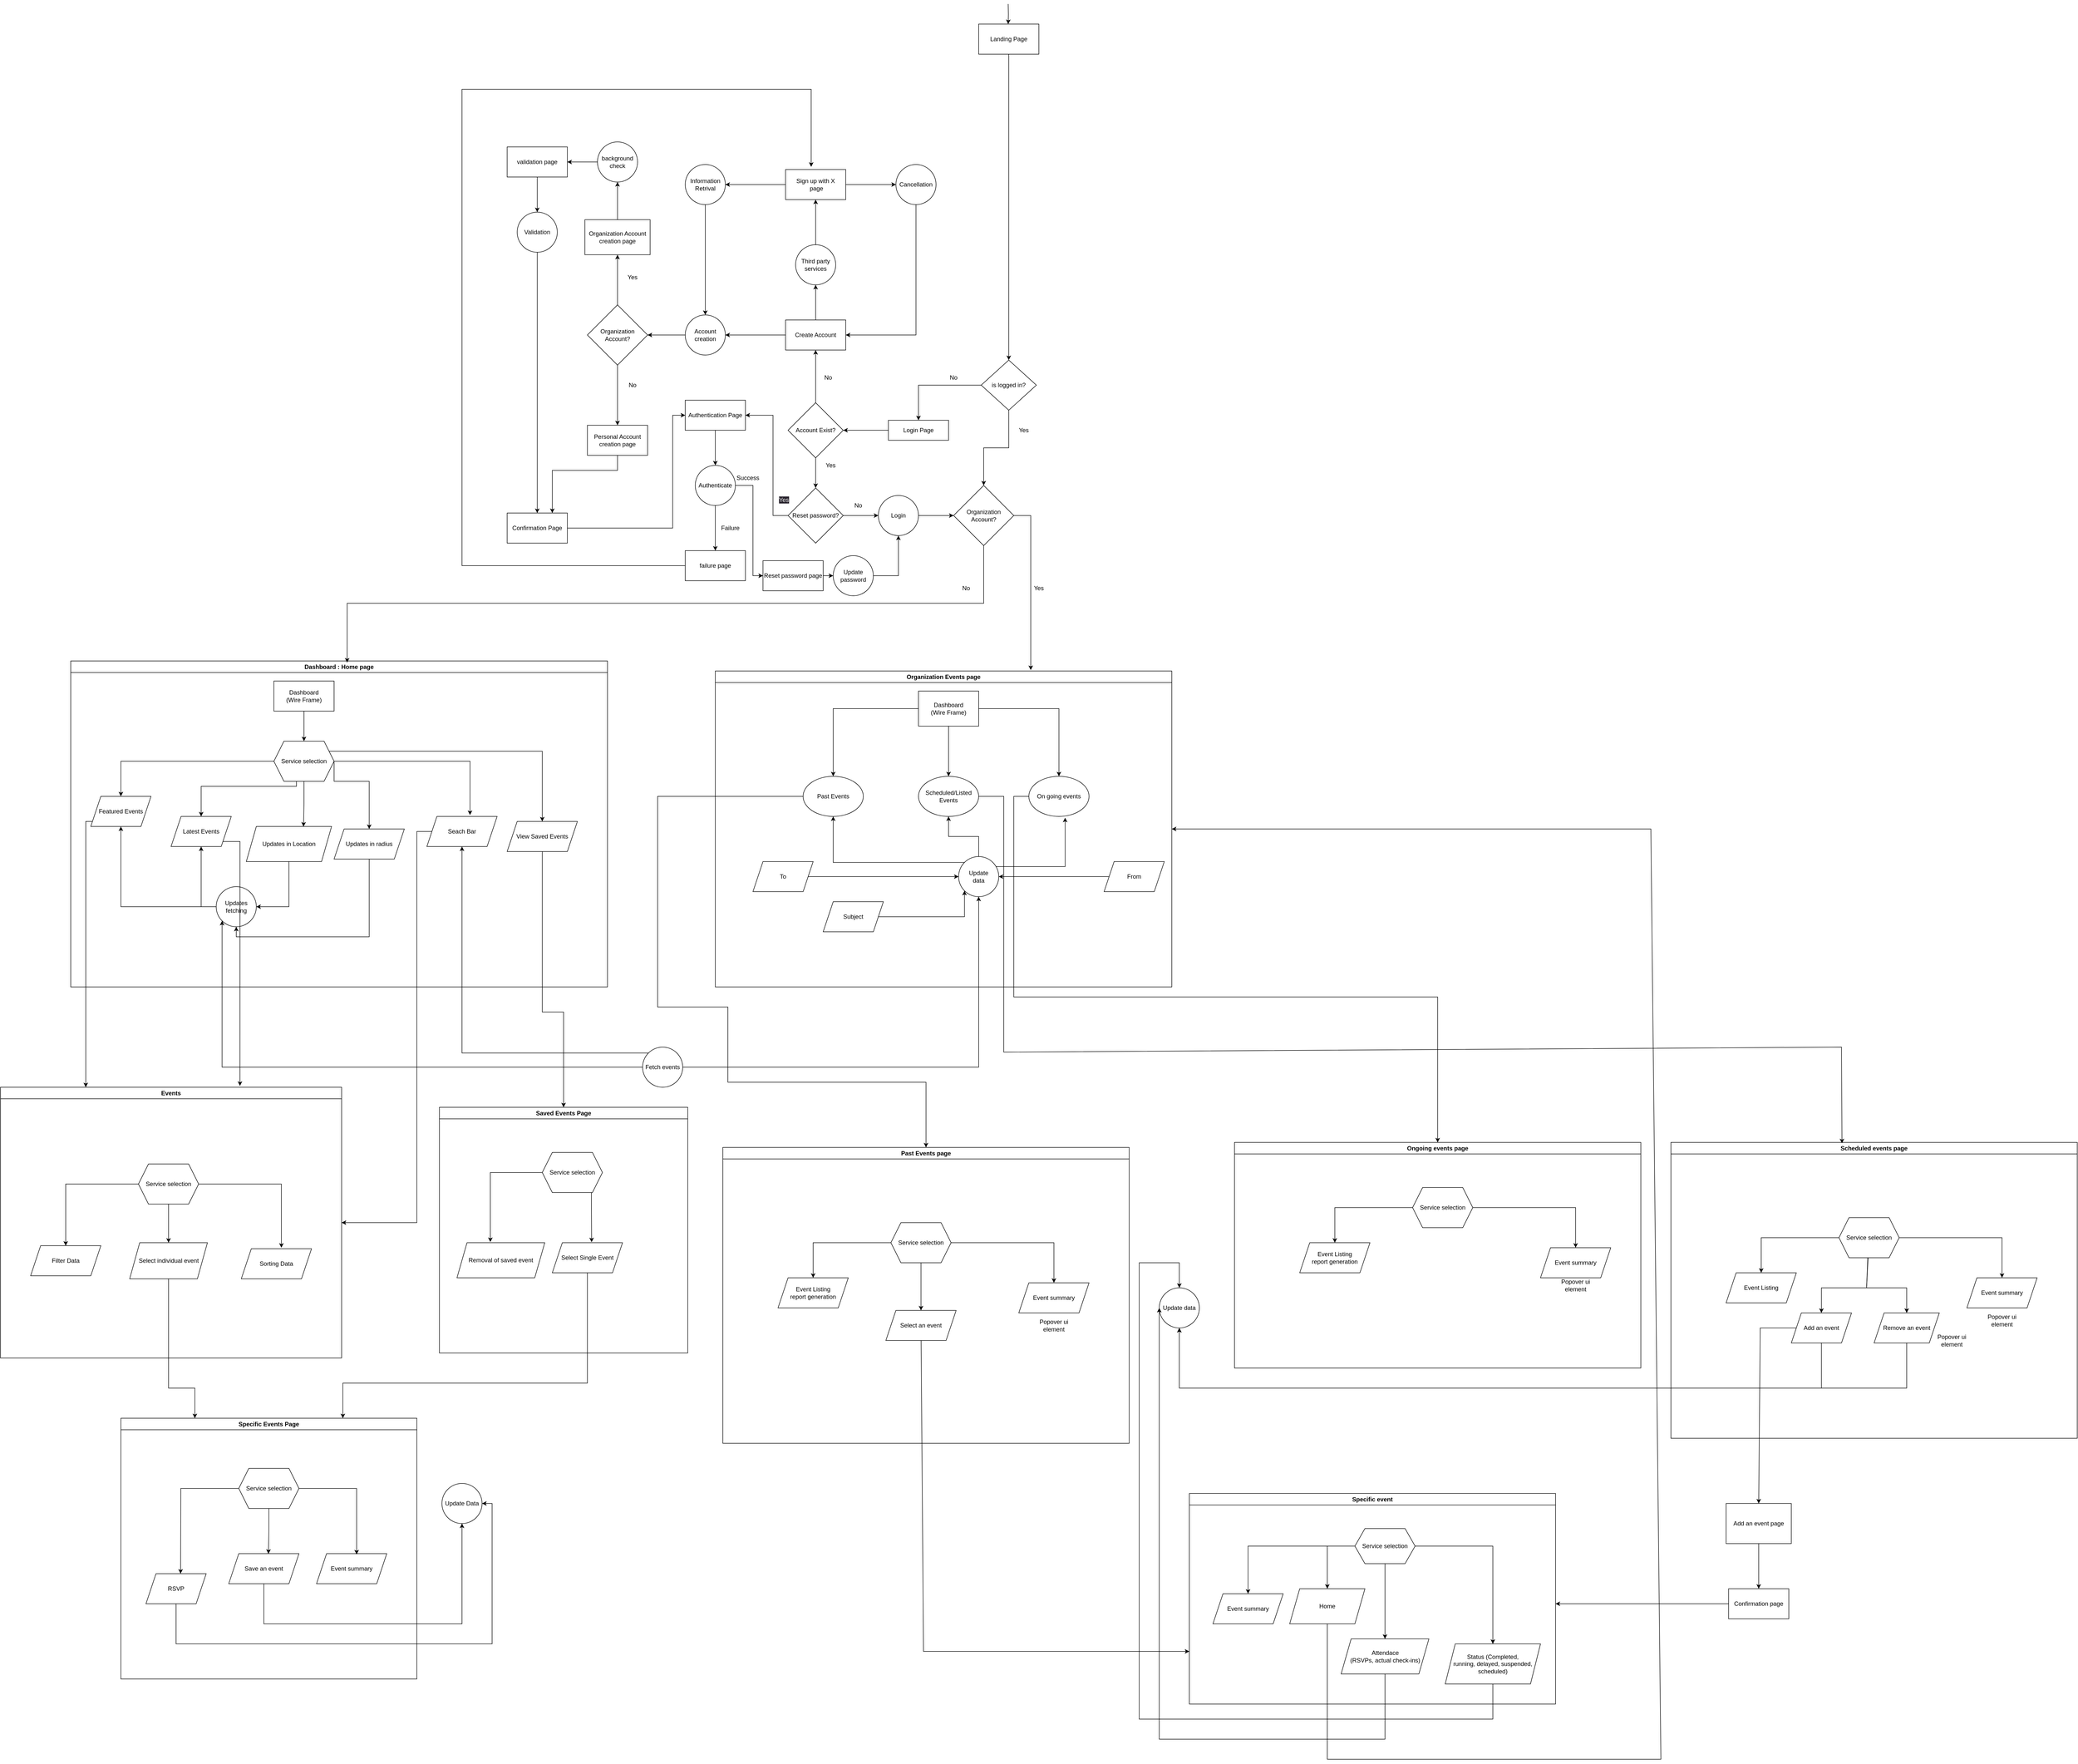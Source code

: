 <mxfile version="21.7.5" type="device">
  <diagram id="C5RBs43oDa-KdzZeNtuy" name="Page-1">
    <mxGraphModel dx="3035" dy="2041" grid="1" gridSize="10" guides="1" tooltips="1" connect="1" arrows="1" fold="1" page="1" pageScale="1" pageWidth="827" pageHeight="1169" background="none" math="0" shadow="0">
      <root>
        <mxCell id="WIyWlLk6GJQsqaUBKTNV-0" />
        <mxCell id="WIyWlLk6GJQsqaUBKTNV-1" parent="WIyWlLk6GJQsqaUBKTNV-0" />
        <mxCell id="6TVAX0fbJn5HLJftzAtB-53" style="edgeStyle=orthogonalEdgeStyle;rounded=0;orthogonalLoop=1;jettySize=auto;html=1;" parent="WIyWlLk6GJQsqaUBKTNV-1" source="6TVAX0fbJn5HLJftzAtB-0" target="6TVAX0fbJn5HLJftzAtB-1" edge="1">
          <mxGeometry relative="1" as="geometry" />
        </mxCell>
        <mxCell id="6TVAX0fbJn5HLJftzAtB-0" value="Landing Page" style="rounded=0;whiteSpace=wrap;html=1;" parent="WIyWlLk6GJQsqaUBKTNV-1" vertex="1">
          <mxGeometry x="350" y="-510" width="120" height="60" as="geometry" />
        </mxCell>
        <mxCell id="6TVAX0fbJn5HLJftzAtB-4" value="" style="edgeStyle=orthogonalEdgeStyle;rounded=0;orthogonalLoop=1;jettySize=auto;html=1;" parent="WIyWlLk6GJQsqaUBKTNV-1" source="6TVAX0fbJn5HLJftzAtB-1" target="6TVAX0fbJn5HLJftzAtB-3" edge="1">
          <mxGeometry relative="1" as="geometry" />
        </mxCell>
        <mxCell id="6TVAX0fbJn5HLJftzAtB-130" style="edgeStyle=orthogonalEdgeStyle;rounded=0;orthogonalLoop=1;jettySize=auto;html=1;exitX=0.5;exitY=1;exitDx=0;exitDy=0;entryX=0.5;entryY=0;entryDx=0;entryDy=0;" parent="WIyWlLk6GJQsqaUBKTNV-1" source="6TVAX0fbJn5HLJftzAtB-1" target="6TVAX0fbJn5HLJftzAtB-128" edge="1">
          <mxGeometry relative="1" as="geometry" />
        </mxCell>
        <mxCell id="6TVAX0fbJn5HLJftzAtB-1" value="is logged in?" style="rhombus;whiteSpace=wrap;html=1;rounded=0;" parent="WIyWlLk6GJQsqaUBKTNV-1" vertex="1">
          <mxGeometry x="355" y="160" width="110" height="100" as="geometry" />
        </mxCell>
        <mxCell id="6TVAX0fbJn5HLJftzAtB-6" value="" style="edgeStyle=orthogonalEdgeStyle;rounded=0;orthogonalLoop=1;jettySize=auto;html=1;" parent="WIyWlLk6GJQsqaUBKTNV-1" source="6TVAX0fbJn5HLJftzAtB-3" target="6TVAX0fbJn5HLJftzAtB-5" edge="1">
          <mxGeometry relative="1" as="geometry" />
        </mxCell>
        <mxCell id="6TVAX0fbJn5HLJftzAtB-3" value="Login Page" style="whiteSpace=wrap;html=1;rounded=0;" parent="WIyWlLk6GJQsqaUBKTNV-1" vertex="1">
          <mxGeometry x="170" y="280" width="120" height="40" as="geometry" />
        </mxCell>
        <mxCell id="6TVAX0fbJn5HLJftzAtB-18" value="" style="edgeStyle=orthogonalEdgeStyle;rounded=0;orthogonalLoop=1;jettySize=auto;html=1;" parent="WIyWlLk6GJQsqaUBKTNV-1" source="6TVAX0fbJn5HLJftzAtB-5" target="6TVAX0fbJn5HLJftzAtB-17" edge="1">
          <mxGeometry relative="1" as="geometry" />
        </mxCell>
        <mxCell id="101" value="" style="edgeStyle=none;html=1;" parent="WIyWlLk6GJQsqaUBKTNV-1" source="6TVAX0fbJn5HLJftzAtB-5" target="100" edge="1">
          <mxGeometry relative="1" as="geometry" />
        </mxCell>
        <mxCell id="6TVAX0fbJn5HLJftzAtB-5" value="Account Exist?" style="rhombus;whiteSpace=wrap;html=1;rounded=0;" parent="WIyWlLk6GJQsqaUBKTNV-1" vertex="1">
          <mxGeometry x="-30" y="245" width="110" height="110" as="geometry" />
        </mxCell>
        <mxCell id="6TVAX0fbJn5HLJftzAtB-13" value="No" style="text;html=1;strokeColor=none;fillColor=none;align=center;verticalAlign=middle;whiteSpace=wrap;rounded=0;" parent="WIyWlLk6GJQsqaUBKTNV-1" vertex="1">
          <mxGeometry x="270" y="180" width="60" height="30" as="geometry" />
        </mxCell>
        <mxCell id="6TVAX0fbJn5HLJftzAtB-14" value="" style="edgeStyle=orthogonalEdgeStyle;rounded=0;orthogonalLoop=1;jettySize=auto;html=1;" parent="WIyWlLk6GJQsqaUBKTNV-1" edge="1">
          <mxGeometry relative="1" as="geometry">
            <mxPoint x="408.82" y="-550" as="sourcePoint" />
            <mxPoint x="408.82" y="-510" as="targetPoint" />
          </mxGeometry>
        </mxCell>
        <mxCell id="6TVAX0fbJn5HLJftzAtB-15" value="No" style="text;html=1;strokeColor=none;fillColor=none;align=center;verticalAlign=middle;whiteSpace=wrap;rounded=0;" parent="WIyWlLk6GJQsqaUBKTNV-1" vertex="1">
          <mxGeometry x="20" y="180" width="60" height="30" as="geometry" />
        </mxCell>
        <mxCell id="6TVAX0fbJn5HLJftzAtB-20" value="" style="edgeStyle=orthogonalEdgeStyle;rounded=0;orthogonalLoop=1;jettySize=auto;html=1;" parent="WIyWlLk6GJQsqaUBKTNV-1" source="6TVAX0fbJn5HLJftzAtB-17" target="6TVAX0fbJn5HLJftzAtB-19" edge="1">
          <mxGeometry relative="1" as="geometry" />
        </mxCell>
        <mxCell id="6TVAX0fbJn5HLJftzAtB-27" value="" style="edgeStyle=orthogonalEdgeStyle;rounded=0;orthogonalLoop=1;jettySize=auto;html=1;" parent="WIyWlLk6GJQsqaUBKTNV-1" source="6TVAX0fbJn5HLJftzAtB-17" target="6TVAX0fbJn5HLJftzAtB-26" edge="1">
          <mxGeometry relative="1" as="geometry" />
        </mxCell>
        <mxCell id="6TVAX0fbJn5HLJftzAtB-17" value="Create Account" style="whiteSpace=wrap;html=1;rounded=0;" parent="WIyWlLk6GJQsqaUBKTNV-1" vertex="1">
          <mxGeometry x="-35" y="80" width="120" height="60" as="geometry" />
        </mxCell>
        <mxCell id="6TVAX0fbJn5HLJftzAtB-93" value="" style="edgeStyle=orthogonalEdgeStyle;rounded=0;orthogonalLoop=1;jettySize=auto;html=1;" parent="WIyWlLk6GJQsqaUBKTNV-1" source="6TVAX0fbJn5HLJftzAtB-19" target="6TVAX0fbJn5HLJftzAtB-92" edge="1">
          <mxGeometry relative="1" as="geometry" />
        </mxCell>
        <mxCell id="6TVAX0fbJn5HLJftzAtB-19" value="Account creation" style="ellipse;whiteSpace=wrap;html=1;rounded=0;" parent="WIyWlLk6GJQsqaUBKTNV-1" vertex="1">
          <mxGeometry x="-235" y="70" width="80" height="80" as="geometry" />
        </mxCell>
        <mxCell id="6TVAX0fbJn5HLJftzAtB-24" value="" style="edgeStyle=orthogonalEdgeStyle;rounded=0;orthogonalLoop=1;jettySize=auto;html=1;" parent="WIyWlLk6GJQsqaUBKTNV-1" source="6TVAX0fbJn5HLJftzAtB-21" target="6TVAX0fbJn5HLJftzAtB-23" edge="1">
          <mxGeometry relative="1" as="geometry" />
        </mxCell>
        <mxCell id="6TVAX0fbJn5HLJftzAtB-21" value="Authentication Page" style="whiteSpace=wrap;html=1;rounded=0;" parent="WIyWlLk6GJQsqaUBKTNV-1" vertex="1">
          <mxGeometry x="-235" y="240" width="120" height="60" as="geometry" />
        </mxCell>
        <mxCell id="6TVAX0fbJn5HLJftzAtB-35" value="" style="edgeStyle=orthogonalEdgeStyle;rounded=0;orthogonalLoop=1;jettySize=auto;html=1;" parent="WIyWlLk6GJQsqaUBKTNV-1" source="6TVAX0fbJn5HLJftzAtB-23" target="6TVAX0fbJn5HLJftzAtB-34" edge="1">
          <mxGeometry relative="1" as="geometry" />
        </mxCell>
        <mxCell id="120" style="edgeStyle=none;rounded=0;html=1;entryX=0;entryY=0.5;entryDx=0;entryDy=0;strokeColor=default;" parent="WIyWlLk6GJQsqaUBKTNV-1" source="6TVAX0fbJn5HLJftzAtB-23" target="119" edge="1">
          <mxGeometry relative="1" as="geometry">
            <Array as="points">
              <mxPoint x="-100" y="410" />
              <mxPoint x="-100" y="590" />
            </Array>
          </mxGeometry>
        </mxCell>
        <mxCell id="6TVAX0fbJn5HLJftzAtB-23" value="Authenticate" style="ellipse;whiteSpace=wrap;html=1;rounded=0;" parent="WIyWlLk6GJQsqaUBKTNV-1" vertex="1">
          <mxGeometry x="-215" y="370" width="80" height="80" as="geometry" />
        </mxCell>
        <mxCell id="6TVAX0fbJn5HLJftzAtB-29" value="" style="edgeStyle=orthogonalEdgeStyle;rounded=0;orthogonalLoop=1;jettySize=auto;html=1;" parent="WIyWlLk6GJQsqaUBKTNV-1" source="6TVAX0fbJn5HLJftzAtB-26" target="6TVAX0fbJn5HLJftzAtB-28" edge="1">
          <mxGeometry relative="1" as="geometry" />
        </mxCell>
        <mxCell id="6TVAX0fbJn5HLJftzAtB-26" value="Third party services" style="ellipse;whiteSpace=wrap;html=1;rounded=0;" parent="WIyWlLk6GJQsqaUBKTNV-1" vertex="1">
          <mxGeometry x="-15" y="-70" width="80" height="80" as="geometry" />
        </mxCell>
        <mxCell id="6TVAX0fbJn5HLJftzAtB-31" value="" style="edgeStyle=orthogonalEdgeStyle;rounded=0;orthogonalLoop=1;jettySize=auto;html=1;" parent="WIyWlLk6GJQsqaUBKTNV-1" source="6TVAX0fbJn5HLJftzAtB-28" target="6TVAX0fbJn5HLJftzAtB-30" edge="1">
          <mxGeometry relative="1" as="geometry" />
        </mxCell>
        <mxCell id="6TVAX0fbJn5HLJftzAtB-39" style="edgeStyle=orthogonalEdgeStyle;rounded=0;orthogonalLoop=1;jettySize=auto;html=1;exitX=0.5;exitY=0;exitDx=0;exitDy=0;entryX=0.5;entryY=0;entryDx=0;entryDy=0;" parent="WIyWlLk6GJQsqaUBKTNV-1" source="6TVAX0fbJn5HLJftzAtB-28" target="6TVAX0fbJn5HLJftzAtB-28" edge="1">
          <mxGeometry relative="1" as="geometry">
            <mxPoint x="25.059" y="-280" as="targetPoint" />
          </mxGeometry>
        </mxCell>
        <mxCell id="6TVAX0fbJn5HLJftzAtB-41" value="" style="edgeStyle=orthogonalEdgeStyle;rounded=0;orthogonalLoop=1;jettySize=auto;html=1;" parent="WIyWlLk6GJQsqaUBKTNV-1" source="6TVAX0fbJn5HLJftzAtB-28" target="6TVAX0fbJn5HLJftzAtB-40" edge="1">
          <mxGeometry relative="1" as="geometry" />
        </mxCell>
        <mxCell id="6TVAX0fbJn5HLJftzAtB-28" value="Sign up with X&lt;br&gt;&amp;nbsp;page" style="whiteSpace=wrap;html=1;rounded=0;" parent="WIyWlLk6GJQsqaUBKTNV-1" vertex="1">
          <mxGeometry x="-35" y="-220" width="120" height="60" as="geometry" />
        </mxCell>
        <mxCell id="6TVAX0fbJn5HLJftzAtB-32" style="edgeStyle=orthogonalEdgeStyle;rounded=0;orthogonalLoop=1;jettySize=auto;html=1;entryX=0.5;entryY=0;entryDx=0;entryDy=0;" parent="WIyWlLk6GJQsqaUBKTNV-1" source="6TVAX0fbJn5HLJftzAtB-30" target="6TVAX0fbJn5HLJftzAtB-19" edge="1">
          <mxGeometry relative="1" as="geometry" />
        </mxCell>
        <mxCell id="6TVAX0fbJn5HLJftzAtB-30" value="Information&lt;br&gt;Retrival" style="ellipse;whiteSpace=wrap;html=1;rounded=0;" parent="WIyWlLk6GJQsqaUBKTNV-1" vertex="1">
          <mxGeometry x="-235" y="-230" width="80" height="80" as="geometry" />
        </mxCell>
        <mxCell id="6TVAX0fbJn5HLJftzAtB-33" value="Success" style="text;html=1;strokeColor=none;fillColor=none;align=center;verticalAlign=middle;whiteSpace=wrap;rounded=0;" parent="WIyWlLk6GJQsqaUBKTNV-1" vertex="1">
          <mxGeometry x="-140" y="380" width="60" height="30" as="geometry" />
        </mxCell>
        <mxCell id="6TVAX0fbJn5HLJftzAtB-36" style="edgeStyle=orthogonalEdgeStyle;rounded=0;orthogonalLoop=1;jettySize=auto;html=1;entryX=0.426;entryY=-0.09;entryDx=0;entryDy=0;entryPerimeter=0;" parent="WIyWlLk6GJQsqaUBKTNV-1" source="6TVAX0fbJn5HLJftzAtB-34" target="6TVAX0fbJn5HLJftzAtB-28" edge="1">
          <mxGeometry relative="1" as="geometry">
            <mxPoint x="30" y="-300" as="targetPoint" />
            <Array as="points">
              <mxPoint x="-680" y="570" />
              <mxPoint x="-680" y="-380" />
              <mxPoint x="16" y="-380" />
            </Array>
          </mxGeometry>
        </mxCell>
        <mxCell id="6TVAX0fbJn5HLJftzAtB-34" value="failure page" style="whiteSpace=wrap;html=1;rounded=0;" parent="WIyWlLk6GJQsqaUBKTNV-1" vertex="1">
          <mxGeometry x="-235" y="540" width="120" height="60" as="geometry" />
        </mxCell>
        <mxCell id="6TVAX0fbJn5HLJftzAtB-42" style="edgeStyle=orthogonalEdgeStyle;rounded=0;orthogonalLoop=1;jettySize=auto;html=1;entryX=1;entryY=0.5;entryDx=0;entryDy=0;" parent="WIyWlLk6GJQsqaUBKTNV-1" source="6TVAX0fbJn5HLJftzAtB-40" target="6TVAX0fbJn5HLJftzAtB-17" edge="1">
          <mxGeometry relative="1" as="geometry">
            <Array as="points">
              <mxPoint x="225" y="110" />
            </Array>
          </mxGeometry>
        </mxCell>
        <mxCell id="6TVAX0fbJn5HLJftzAtB-40" value="Cancellation" style="ellipse;whiteSpace=wrap;html=1;rounded=0;" parent="WIyWlLk6GJQsqaUBKTNV-1" vertex="1">
          <mxGeometry x="185" y="-230" width="80" height="80" as="geometry" />
        </mxCell>
        <mxCell id="6TVAX0fbJn5HLJftzAtB-43" value="Failure" style="text;html=1;strokeColor=none;fillColor=none;align=center;verticalAlign=middle;whiteSpace=wrap;rounded=0;" parent="WIyWlLk6GJQsqaUBKTNV-1" vertex="1">
          <mxGeometry x="-175" y="480" width="60" height="30" as="geometry" />
        </mxCell>
        <mxCell id="6TVAX0fbJn5HLJftzAtB-46" value="Yes" style="text;html=1;strokeColor=none;fillColor=none;align=center;verticalAlign=middle;whiteSpace=wrap;rounded=0;" parent="WIyWlLk6GJQsqaUBKTNV-1" vertex="1">
          <mxGeometry x="410" y="285" width="60" height="30" as="geometry" />
        </mxCell>
        <mxCell id="6TVAX0fbJn5HLJftzAtB-47" value="Yes" style="text;html=1;strokeColor=none;fillColor=none;align=center;verticalAlign=middle;whiteSpace=wrap;rounded=0;" parent="WIyWlLk6GJQsqaUBKTNV-1" vertex="1">
          <mxGeometry x="25" y="355" width="60" height="30" as="geometry" />
        </mxCell>
        <mxCell id="6TVAX0fbJn5HLJftzAtB-63" value="Dashboard : Home page" style="swimlane;whiteSpace=wrap;html=1;" parent="WIyWlLk6GJQsqaUBKTNV-1" vertex="1">
          <mxGeometry x="-1460" y="760" width="1070" height="650" as="geometry" />
        </mxCell>
        <mxCell id="6TVAX0fbJn5HLJftzAtB-55" value="" style="edgeStyle=orthogonalEdgeStyle;rounded=0;orthogonalLoop=1;jettySize=auto;html=1;entryX=0.5;entryY=0;entryDx=0;entryDy=0;" parent="6TVAX0fbJn5HLJftzAtB-63" source="6TVAX0fbJn5HLJftzAtB-11" target="6TVAX0fbJn5HLJftzAtB-56" edge="1">
          <mxGeometry relative="1" as="geometry">
            <mxPoint x="465" y="140" as="targetPoint" />
          </mxGeometry>
        </mxCell>
        <mxCell id="6TVAX0fbJn5HLJftzAtB-59" style="edgeStyle=orthogonalEdgeStyle;rounded=0;orthogonalLoop=1;jettySize=auto;html=1;exitX=0.375;exitY=1;exitDx=0;exitDy=0;entryX=0.5;entryY=0;entryDx=0;entryDy=0;" parent="6TVAX0fbJn5HLJftzAtB-63" source="6TVAX0fbJn5HLJftzAtB-56" target="6TVAX0fbJn5HLJftzAtB-64" edge="1">
          <mxGeometry relative="1" as="geometry">
            <mxPoint x="260" y="320" as="targetPoint" />
            <Array as="points">
              <mxPoint x="450" y="250" />
              <mxPoint x="260" y="250" />
            </Array>
          </mxGeometry>
        </mxCell>
        <mxCell id="6TVAX0fbJn5HLJftzAtB-61" style="edgeStyle=orthogonalEdgeStyle;rounded=0;orthogonalLoop=1;jettySize=auto;html=1;exitX=1;exitY=0.5;exitDx=0;exitDy=0;entryX=0.5;entryY=0;entryDx=0;entryDy=0;" parent="6TVAX0fbJn5HLJftzAtB-63" source="6TVAX0fbJn5HLJftzAtB-56" target="6TVAX0fbJn5HLJftzAtB-66" edge="1">
          <mxGeometry relative="1" as="geometry">
            <mxPoint x="680" y="290" as="targetPoint" />
            <Array as="points">
              <mxPoint x="525" y="240" />
              <mxPoint x="595" y="240" />
            </Array>
          </mxGeometry>
        </mxCell>
        <mxCell id="7un6pNVmUe-aebWkUprd-193" style="edgeStyle=orthogonalEdgeStyle;rounded=0;orthogonalLoop=1;jettySize=auto;html=1;entryX=0.671;entryY=0.004;entryDx=0;entryDy=0;entryPerimeter=0;" edge="1" parent="6TVAX0fbJn5HLJftzAtB-63" source="6TVAX0fbJn5HLJftzAtB-56" target="6TVAX0fbJn5HLJftzAtB-65">
          <mxGeometry relative="1" as="geometry" />
        </mxCell>
        <mxCell id="7un6pNVmUe-aebWkUprd-195" style="edgeStyle=orthogonalEdgeStyle;rounded=0;orthogonalLoop=1;jettySize=auto;html=1;entryX=0.614;entryY=-0.046;entryDx=0;entryDy=0;entryPerimeter=0;" edge="1" parent="6TVAX0fbJn5HLJftzAtB-63" source="6TVAX0fbJn5HLJftzAtB-56" target="7un6pNVmUe-aebWkUprd-194">
          <mxGeometry relative="1" as="geometry" />
        </mxCell>
        <mxCell id="7un6pNVmUe-aebWkUprd-210" style="edgeStyle=orthogonalEdgeStyle;rounded=0;orthogonalLoop=1;jettySize=auto;html=1;entryX=0.5;entryY=0;entryDx=0;entryDy=0;" edge="1" parent="6TVAX0fbJn5HLJftzAtB-63" source="6TVAX0fbJn5HLJftzAtB-56" target="7un6pNVmUe-aebWkUprd-211">
          <mxGeometry relative="1" as="geometry">
            <mxPoint x="940" y="310" as="targetPoint" />
            <Array as="points">
              <mxPoint x="940" y="180" />
            </Array>
          </mxGeometry>
        </mxCell>
        <mxCell id="6TVAX0fbJn5HLJftzAtB-56" value="Service selection" style="shape=hexagon;perimeter=hexagonPerimeter2;whiteSpace=wrap;html=1;fixedSize=1;" parent="6TVAX0fbJn5HLJftzAtB-63" vertex="1">
          <mxGeometry x="405" y="160" width="120" height="80" as="geometry" />
        </mxCell>
        <mxCell id="6TVAX0fbJn5HLJftzAtB-62" value="Featured Events" style="shape=parallelogram;perimeter=parallelogramPerimeter;whiteSpace=wrap;html=1;fixedSize=1;" parent="6TVAX0fbJn5HLJftzAtB-63" vertex="1">
          <mxGeometry x="40" y="270" width="120" height="60" as="geometry" />
        </mxCell>
        <mxCell id="6TVAX0fbJn5HLJftzAtB-58" style="edgeStyle=orthogonalEdgeStyle;rounded=0;orthogonalLoop=1;jettySize=auto;html=1;" parent="6TVAX0fbJn5HLJftzAtB-63" source="6TVAX0fbJn5HLJftzAtB-56" target="6TVAX0fbJn5HLJftzAtB-62" edge="1">
          <mxGeometry relative="1" as="geometry">
            <mxPoint x="180" y="270" as="targetPoint" />
          </mxGeometry>
        </mxCell>
        <mxCell id="6TVAX0fbJn5HLJftzAtB-11" value="Dashboard&lt;br&gt;(Wire Frame)" style="whiteSpace=wrap;html=1;rounded=0;" parent="6TVAX0fbJn5HLJftzAtB-63" vertex="1">
          <mxGeometry x="405" y="40" width="120" height="60" as="geometry" />
        </mxCell>
        <mxCell id="6TVAX0fbJn5HLJftzAtB-64" value="Latest Events" style="shape=parallelogram;perimeter=parallelogramPerimeter;whiteSpace=wrap;html=1;fixedSize=1;" parent="6TVAX0fbJn5HLJftzAtB-63" vertex="1">
          <mxGeometry x="200" y="310" width="120" height="60" as="geometry" />
        </mxCell>
        <mxCell id="6TVAX0fbJn5HLJftzAtB-70" style="edgeStyle=orthogonalEdgeStyle;rounded=0;orthogonalLoop=1;jettySize=auto;html=1;exitX=0.5;exitY=1;exitDx=0;exitDy=0;entryX=1;entryY=0.5;entryDx=0;entryDy=0;" parent="6TVAX0fbJn5HLJftzAtB-63" source="6TVAX0fbJn5HLJftzAtB-65" target="6TVAX0fbJn5HLJftzAtB-69" edge="1">
          <mxGeometry relative="1" as="geometry" />
        </mxCell>
        <mxCell id="6TVAX0fbJn5HLJftzAtB-65" value="Updates in Location" style="shape=parallelogram;perimeter=parallelogramPerimeter;whiteSpace=wrap;html=1;fixedSize=1;" parent="6TVAX0fbJn5HLJftzAtB-63" vertex="1">
          <mxGeometry x="350" y="330" width="170" height="70" as="geometry" />
        </mxCell>
        <mxCell id="6TVAX0fbJn5HLJftzAtB-73" style="edgeStyle=orthogonalEdgeStyle;rounded=0;orthogonalLoop=1;jettySize=auto;html=1;exitX=0.5;exitY=1;exitDx=0;exitDy=0;entryX=0.5;entryY=1;entryDx=0;entryDy=0;" parent="6TVAX0fbJn5HLJftzAtB-63" source="6TVAX0fbJn5HLJftzAtB-66" target="6TVAX0fbJn5HLJftzAtB-69" edge="1">
          <mxGeometry relative="1" as="geometry" />
        </mxCell>
        <mxCell id="6TVAX0fbJn5HLJftzAtB-66" value="Updates in radius" style="shape=parallelogram;perimeter=parallelogramPerimeter;whiteSpace=wrap;html=1;fixedSize=1;" parent="6TVAX0fbJn5HLJftzAtB-63" vertex="1">
          <mxGeometry x="525" y="335" width="140" height="60" as="geometry" />
        </mxCell>
        <mxCell id="6TVAX0fbJn5HLJftzAtB-71" style="edgeStyle=orthogonalEdgeStyle;rounded=0;orthogonalLoop=1;jettySize=auto;html=1;exitX=0;exitY=0.5;exitDx=0;exitDy=0;entryX=0.5;entryY=1;entryDx=0;entryDy=0;" parent="6TVAX0fbJn5HLJftzAtB-63" source="6TVAX0fbJn5HLJftzAtB-69" target="6TVAX0fbJn5HLJftzAtB-62" edge="1">
          <mxGeometry relative="1" as="geometry" />
        </mxCell>
        <mxCell id="6TVAX0fbJn5HLJftzAtB-72" style="edgeStyle=orthogonalEdgeStyle;rounded=0;orthogonalLoop=1;jettySize=auto;html=1;exitX=0.5;exitY=0;exitDx=0;exitDy=0;entryX=0.5;entryY=1;entryDx=0;entryDy=0;" parent="6TVAX0fbJn5HLJftzAtB-63" source="6TVAX0fbJn5HLJftzAtB-69" target="6TVAX0fbJn5HLJftzAtB-64" edge="1">
          <mxGeometry relative="1" as="geometry">
            <Array as="points">
              <mxPoint x="330" y="490" />
              <mxPoint x="260" y="490" />
            </Array>
          </mxGeometry>
        </mxCell>
        <mxCell id="6TVAX0fbJn5HLJftzAtB-69" value="Updates fetching" style="ellipse;whiteSpace=wrap;html=1;aspect=fixed;" parent="6TVAX0fbJn5HLJftzAtB-63" vertex="1">
          <mxGeometry x="290" y="450" width="80" height="80" as="geometry" />
        </mxCell>
        <mxCell id="7un6pNVmUe-aebWkUprd-194" value="Seach Bar" style="shape=parallelogram;perimeter=parallelogramPerimeter;whiteSpace=wrap;html=1;fixedSize=1;" vertex="1" parent="6TVAX0fbJn5HLJftzAtB-63">
          <mxGeometry x="710" y="310" width="140" height="60" as="geometry" />
        </mxCell>
        <mxCell id="7un6pNVmUe-aebWkUprd-211" value="View Saved Events" style="shape=parallelogram;perimeter=parallelogramPerimeter;whiteSpace=wrap;html=1;fixedSize=1;" vertex="1" parent="6TVAX0fbJn5HLJftzAtB-63">
          <mxGeometry x="870" y="320" width="140" height="60" as="geometry" />
        </mxCell>
        <mxCell id="6TVAX0fbJn5HLJftzAtB-95" value="" style="edgeStyle=orthogonalEdgeStyle;rounded=0;orthogonalLoop=1;jettySize=auto;html=1;" parent="WIyWlLk6GJQsqaUBKTNV-1" source="6TVAX0fbJn5HLJftzAtB-92" target="6TVAX0fbJn5HLJftzAtB-94" edge="1">
          <mxGeometry relative="1" as="geometry" />
        </mxCell>
        <mxCell id="6TVAX0fbJn5HLJftzAtB-108" value="" style="edgeStyle=orthogonalEdgeStyle;rounded=0;orthogonalLoop=1;jettySize=auto;html=1;" parent="WIyWlLk6GJQsqaUBKTNV-1" source="6TVAX0fbJn5HLJftzAtB-92" target="6TVAX0fbJn5HLJftzAtB-107" edge="1">
          <mxGeometry relative="1" as="geometry" />
        </mxCell>
        <mxCell id="6TVAX0fbJn5HLJftzAtB-92" value="Organization Account?" style="rhombus;whiteSpace=wrap;html=1;rounded=0;" parent="WIyWlLk6GJQsqaUBKTNV-1" vertex="1">
          <mxGeometry x="-430" y="50" width="120" height="120" as="geometry" />
        </mxCell>
        <mxCell id="6TVAX0fbJn5HLJftzAtB-98" value="" style="edgeStyle=orthogonalEdgeStyle;rounded=0;orthogonalLoop=1;jettySize=auto;html=1;" parent="WIyWlLk6GJQsqaUBKTNV-1" source="6TVAX0fbJn5HLJftzAtB-94" target="6TVAX0fbJn5HLJftzAtB-97" edge="1">
          <mxGeometry relative="1" as="geometry" />
        </mxCell>
        <mxCell id="6TVAX0fbJn5HLJftzAtB-94" value="Organization Account creation page" style="whiteSpace=wrap;html=1;rounded=0;" parent="WIyWlLk6GJQsqaUBKTNV-1" vertex="1">
          <mxGeometry x="-435" y="-120" width="130" height="70" as="geometry" />
        </mxCell>
        <mxCell id="6TVAX0fbJn5HLJftzAtB-100" value="" style="edgeStyle=orthogonalEdgeStyle;rounded=0;orthogonalLoop=1;jettySize=auto;html=1;" parent="WIyWlLk6GJQsqaUBKTNV-1" source="6TVAX0fbJn5HLJftzAtB-97" target="6TVAX0fbJn5HLJftzAtB-99" edge="1">
          <mxGeometry relative="1" as="geometry" />
        </mxCell>
        <mxCell id="6TVAX0fbJn5HLJftzAtB-97" value="background check" style="ellipse;whiteSpace=wrap;html=1;rounded=0;" parent="WIyWlLk6GJQsqaUBKTNV-1" vertex="1">
          <mxGeometry x="-410" y="-275" width="80" height="80" as="geometry" />
        </mxCell>
        <mxCell id="6TVAX0fbJn5HLJftzAtB-102" value="" style="edgeStyle=orthogonalEdgeStyle;rounded=0;orthogonalLoop=1;jettySize=auto;html=1;" parent="WIyWlLk6GJQsqaUBKTNV-1" source="6TVAX0fbJn5HLJftzAtB-99" target="6TVAX0fbJn5HLJftzAtB-101" edge="1">
          <mxGeometry relative="1" as="geometry" />
        </mxCell>
        <mxCell id="6TVAX0fbJn5HLJftzAtB-99" value="validation page" style="whiteSpace=wrap;html=1;rounded=0;" parent="WIyWlLk6GJQsqaUBKTNV-1" vertex="1">
          <mxGeometry x="-590" y="-265" width="120" height="60" as="geometry" />
        </mxCell>
        <mxCell id="6TVAX0fbJn5HLJftzAtB-105" value="" style="edgeStyle=orthogonalEdgeStyle;rounded=0;orthogonalLoop=1;jettySize=auto;html=1;" parent="WIyWlLk6GJQsqaUBKTNV-1" source="6TVAX0fbJn5HLJftzAtB-101" target="6TVAX0fbJn5HLJftzAtB-104" edge="1">
          <mxGeometry relative="1" as="geometry" />
        </mxCell>
        <mxCell id="6TVAX0fbJn5HLJftzAtB-101" value="Validation" style="ellipse;whiteSpace=wrap;html=1;rounded=0;" parent="WIyWlLk6GJQsqaUBKTNV-1" vertex="1">
          <mxGeometry x="-570" y="-135" width="80" height="80" as="geometry" />
        </mxCell>
        <mxCell id="6TVAX0fbJn5HLJftzAtB-103" value="Yes" style="text;html=1;strokeColor=none;fillColor=none;align=center;verticalAlign=middle;whiteSpace=wrap;rounded=0;" parent="WIyWlLk6GJQsqaUBKTNV-1" vertex="1">
          <mxGeometry x="-370" y="-20" width="60" height="30" as="geometry" />
        </mxCell>
        <mxCell id="6TVAX0fbJn5HLJftzAtB-106" style="edgeStyle=orthogonalEdgeStyle;rounded=0;orthogonalLoop=1;jettySize=auto;html=1;entryX=0;entryY=0.5;entryDx=0;entryDy=0;" parent="WIyWlLk6GJQsqaUBKTNV-1" source="6TVAX0fbJn5HLJftzAtB-104" target="6TVAX0fbJn5HLJftzAtB-21" edge="1">
          <mxGeometry relative="1" as="geometry">
            <Array as="points">
              <mxPoint x="-260" y="495" />
              <mxPoint x="-260" y="270" />
            </Array>
          </mxGeometry>
        </mxCell>
        <mxCell id="6TVAX0fbJn5HLJftzAtB-104" value="Confirmation Page" style="whiteSpace=wrap;html=1;rounded=0;" parent="WIyWlLk6GJQsqaUBKTNV-1" vertex="1">
          <mxGeometry x="-590" y="465" width="120" height="60" as="geometry" />
        </mxCell>
        <mxCell id="6TVAX0fbJn5HLJftzAtB-137" style="edgeStyle=orthogonalEdgeStyle;rounded=0;orthogonalLoop=1;jettySize=auto;html=1;entryX=0.75;entryY=0;entryDx=0;entryDy=0;" parent="WIyWlLk6GJQsqaUBKTNV-1" source="6TVAX0fbJn5HLJftzAtB-107" target="6TVAX0fbJn5HLJftzAtB-104" edge="1">
          <mxGeometry relative="1" as="geometry">
            <Array as="points">
              <mxPoint x="-370" y="380" />
              <mxPoint x="-500" y="380" />
            </Array>
          </mxGeometry>
        </mxCell>
        <mxCell id="6TVAX0fbJn5HLJftzAtB-107" value="Personal Account creation page" style="whiteSpace=wrap;html=1;rounded=0;" parent="WIyWlLk6GJQsqaUBKTNV-1" vertex="1">
          <mxGeometry x="-430" y="290" width="120" height="60" as="geometry" />
        </mxCell>
        <mxCell id="6TVAX0fbJn5HLJftzAtB-110" value="No" style="text;html=1;strokeColor=none;fillColor=none;align=center;verticalAlign=middle;whiteSpace=wrap;rounded=0;" parent="WIyWlLk6GJQsqaUBKTNV-1" vertex="1">
          <mxGeometry x="-370" y="195" width="60" height="30" as="geometry" />
        </mxCell>
        <mxCell id="6TVAX0fbJn5HLJftzAtB-111" value="Organization Events page" style="swimlane;whiteSpace=wrap;html=1;" parent="WIyWlLk6GJQsqaUBKTNV-1" vertex="1">
          <mxGeometry x="-175" y="780" width="910" height="630" as="geometry" />
        </mxCell>
        <mxCell id="6TVAX0fbJn5HLJftzAtB-141" style="edgeStyle=orthogonalEdgeStyle;rounded=0;orthogonalLoop=1;jettySize=auto;html=1;entryX=0.5;entryY=0;entryDx=0;entryDy=0;" parent="6TVAX0fbJn5HLJftzAtB-111" source="6TVAX0fbJn5HLJftzAtB-119" target="6TVAX0fbJn5HLJftzAtB-138" edge="1">
          <mxGeometry relative="1" as="geometry" />
        </mxCell>
        <mxCell id="6TVAX0fbJn5HLJftzAtB-143" style="edgeStyle=orthogonalEdgeStyle;rounded=0;orthogonalLoop=1;jettySize=auto;html=1;" parent="6TVAX0fbJn5HLJftzAtB-111" source="6TVAX0fbJn5HLJftzAtB-119" target="6TVAX0fbJn5HLJftzAtB-139" edge="1">
          <mxGeometry relative="1" as="geometry" />
        </mxCell>
        <mxCell id="6TVAX0fbJn5HLJftzAtB-144" style="edgeStyle=orthogonalEdgeStyle;rounded=0;orthogonalLoop=1;jettySize=auto;html=1;exitX=1;exitY=0.5;exitDx=0;exitDy=0;" parent="6TVAX0fbJn5HLJftzAtB-111" source="6TVAX0fbJn5HLJftzAtB-119" target="6TVAX0fbJn5HLJftzAtB-140" edge="1">
          <mxGeometry relative="1" as="geometry" />
        </mxCell>
        <mxCell id="6TVAX0fbJn5HLJftzAtB-119" value="Dashboard&lt;br&gt;(Wire Frame)" style="whiteSpace=wrap;html=1;rounded=0;" parent="6TVAX0fbJn5HLJftzAtB-111" vertex="1">
          <mxGeometry x="405" y="40" width="120" height="70" as="geometry" />
        </mxCell>
        <mxCell id="6TVAX0fbJn5HLJftzAtB-138" value="Past Events" style="ellipse;whiteSpace=wrap;html=1;" parent="6TVAX0fbJn5HLJftzAtB-111" vertex="1">
          <mxGeometry x="175" y="210" width="120" height="80" as="geometry" />
        </mxCell>
        <mxCell id="6TVAX0fbJn5HLJftzAtB-139" value="Scheduled/Listed Events" style="ellipse;whiteSpace=wrap;html=1;" parent="6TVAX0fbJn5HLJftzAtB-111" vertex="1">
          <mxGeometry x="405" y="210" width="120" height="80" as="geometry" />
        </mxCell>
        <mxCell id="6TVAX0fbJn5HLJftzAtB-140" value="On going events" style="ellipse;whiteSpace=wrap;html=1;" parent="6TVAX0fbJn5HLJftzAtB-111" vertex="1">
          <mxGeometry x="625" y="210" width="120" height="80" as="geometry" />
        </mxCell>
        <mxCell id="rG0EDbp5dYGCMiRSjRll-25" style="edgeStyle=orthogonalEdgeStyle;rounded=0;orthogonalLoop=1;jettySize=auto;html=1;exitX=1;exitY=0.5;exitDx=0;exitDy=0;entryX=0;entryY=0.5;entryDx=0;entryDy=0;" parent="6TVAX0fbJn5HLJftzAtB-111" source="rG0EDbp5dYGCMiRSjRll-18" target="rG0EDbp5dYGCMiRSjRll-20" edge="1">
          <mxGeometry relative="1" as="geometry" />
        </mxCell>
        <mxCell id="rG0EDbp5dYGCMiRSjRll-18" value="To" style="shape=parallelogram;perimeter=parallelogramPerimeter;whiteSpace=wrap;html=1;fixedSize=1;" parent="6TVAX0fbJn5HLJftzAtB-111" vertex="1">
          <mxGeometry x="75" y="380" width="120" height="60" as="geometry" />
        </mxCell>
        <mxCell id="rG0EDbp5dYGCMiRSjRll-35" style="edgeStyle=orthogonalEdgeStyle;rounded=0;orthogonalLoop=1;jettySize=auto;html=1;entryX=1;entryY=0.5;entryDx=0;entryDy=0;" parent="6TVAX0fbJn5HLJftzAtB-111" source="rG0EDbp5dYGCMiRSjRll-19" target="rG0EDbp5dYGCMiRSjRll-20" edge="1">
          <mxGeometry relative="1" as="geometry" />
        </mxCell>
        <mxCell id="rG0EDbp5dYGCMiRSjRll-19" value="From" style="shape=parallelogram;perimeter=parallelogramPerimeter;whiteSpace=wrap;html=1;fixedSize=1;" parent="6TVAX0fbJn5HLJftzAtB-111" vertex="1">
          <mxGeometry x="775" y="380" width="120" height="60" as="geometry" />
        </mxCell>
        <mxCell id="rG0EDbp5dYGCMiRSjRll-23" style="edgeStyle=orthogonalEdgeStyle;rounded=0;orthogonalLoop=1;jettySize=auto;html=1;exitX=0.5;exitY=0;exitDx=0;exitDy=0;entryX=0.5;entryY=1;entryDx=0;entryDy=0;" parent="6TVAX0fbJn5HLJftzAtB-111" source="rG0EDbp5dYGCMiRSjRll-20" target="6TVAX0fbJn5HLJftzAtB-139" edge="1">
          <mxGeometry relative="1" as="geometry" />
        </mxCell>
        <mxCell id="rG0EDbp5dYGCMiRSjRll-24" style="edgeStyle=orthogonalEdgeStyle;rounded=0;orthogonalLoop=1;jettySize=auto;html=1;entryX=0.603;entryY=1.032;entryDx=0;entryDy=0;entryPerimeter=0;" parent="6TVAX0fbJn5HLJftzAtB-111" source="rG0EDbp5dYGCMiRSjRll-20" target="6TVAX0fbJn5HLJftzAtB-140" edge="1">
          <mxGeometry relative="1" as="geometry">
            <Array as="points">
              <mxPoint x="697" y="390" />
            </Array>
          </mxGeometry>
        </mxCell>
        <mxCell id="rG0EDbp5dYGCMiRSjRll-27" style="edgeStyle=orthogonalEdgeStyle;rounded=0;orthogonalLoop=1;jettySize=auto;html=1;exitX=0;exitY=0;exitDx=0;exitDy=0;entryX=0.5;entryY=1;entryDx=0;entryDy=0;" parent="6TVAX0fbJn5HLJftzAtB-111" source="rG0EDbp5dYGCMiRSjRll-20" target="6TVAX0fbJn5HLJftzAtB-138" edge="1">
          <mxGeometry relative="1" as="geometry" />
        </mxCell>
        <mxCell id="rG0EDbp5dYGCMiRSjRll-20" value="Update&lt;br&gt;data" style="ellipse;whiteSpace=wrap;html=1;aspect=fixed;" parent="6TVAX0fbJn5HLJftzAtB-111" vertex="1">
          <mxGeometry x="485" y="370" width="80" height="80" as="geometry" />
        </mxCell>
        <mxCell id="rG0EDbp5dYGCMiRSjRll-37" style="edgeStyle=orthogonalEdgeStyle;rounded=0;orthogonalLoop=1;jettySize=auto;html=1;entryX=0;entryY=1;entryDx=0;entryDy=0;" parent="6TVAX0fbJn5HLJftzAtB-111" source="rG0EDbp5dYGCMiRSjRll-34" target="rG0EDbp5dYGCMiRSjRll-20" edge="1">
          <mxGeometry relative="1" as="geometry" />
        </mxCell>
        <mxCell id="rG0EDbp5dYGCMiRSjRll-34" value="Subject" style="shape=parallelogram;perimeter=parallelogramPerimeter;whiteSpace=wrap;html=1;fixedSize=1;" parent="6TVAX0fbJn5HLJftzAtB-111" vertex="1">
          <mxGeometry x="215" y="460" width="120" height="60" as="geometry" />
        </mxCell>
        <mxCell id="6TVAX0fbJn5HLJftzAtB-132" style="edgeStyle=orthogonalEdgeStyle;rounded=0;orthogonalLoop=1;jettySize=auto;html=1;exitX=0.5;exitY=1;exitDx=0;exitDy=0;entryX=0.515;entryY=0.005;entryDx=0;entryDy=0;entryPerimeter=0;" parent="WIyWlLk6GJQsqaUBKTNV-1" source="6TVAX0fbJn5HLJftzAtB-128" target="6TVAX0fbJn5HLJftzAtB-63" edge="1">
          <mxGeometry relative="1" as="geometry" />
        </mxCell>
        <mxCell id="6TVAX0fbJn5HLJftzAtB-134" style="edgeStyle=orthogonalEdgeStyle;rounded=0;orthogonalLoop=1;jettySize=auto;html=1;exitX=1;exitY=0.5;exitDx=0;exitDy=0;entryX=0.691;entryY=-0.003;entryDx=0;entryDy=0;entryPerimeter=0;" parent="WIyWlLk6GJQsqaUBKTNV-1" source="6TVAX0fbJn5HLJftzAtB-128" target="6TVAX0fbJn5HLJftzAtB-111" edge="1">
          <mxGeometry relative="1" as="geometry">
            <Array as="points">
              <mxPoint x="454" y="470" />
            </Array>
          </mxGeometry>
        </mxCell>
        <mxCell id="6TVAX0fbJn5HLJftzAtB-128" value="Organization Account?" style="rhombus;whiteSpace=wrap;html=1;rounded=0;" parent="WIyWlLk6GJQsqaUBKTNV-1" vertex="1">
          <mxGeometry x="300" y="410" width="120" height="120" as="geometry" />
        </mxCell>
        <mxCell id="6TVAX0fbJn5HLJftzAtB-135" value="Yes" style="text;html=1;strokeColor=none;fillColor=none;align=center;verticalAlign=middle;whiteSpace=wrap;rounded=0;" parent="WIyWlLk6GJQsqaUBKTNV-1" vertex="1">
          <mxGeometry x="440" y="600" width="60" height="30" as="geometry" />
        </mxCell>
        <mxCell id="6TVAX0fbJn5HLJftzAtB-136" value="No" style="text;html=1;strokeColor=none;fillColor=none;align=center;verticalAlign=middle;whiteSpace=wrap;rounded=0;" parent="WIyWlLk6GJQsqaUBKTNV-1" vertex="1">
          <mxGeometry x="295" y="600" width="60" height="30" as="geometry" />
        </mxCell>
        <mxCell id="rG0EDbp5dYGCMiRSjRll-33" style="edgeStyle=orthogonalEdgeStyle;rounded=0;orthogonalLoop=1;jettySize=auto;html=1;entryX=0;entryY=1;entryDx=0;entryDy=0;" parent="WIyWlLk6GJQsqaUBKTNV-1" source="rG0EDbp5dYGCMiRSjRll-29" target="6TVAX0fbJn5HLJftzAtB-69" edge="1">
          <mxGeometry relative="1" as="geometry">
            <mxPoint x="-490" y="1570" as="targetPoint" />
          </mxGeometry>
        </mxCell>
        <mxCell id="rG0EDbp5dYGCMiRSjRll-36" style="edgeStyle=orthogonalEdgeStyle;rounded=0;orthogonalLoop=1;jettySize=auto;html=1;entryX=0.5;entryY=1;entryDx=0;entryDy=0;" parent="WIyWlLk6GJQsqaUBKTNV-1" source="rG0EDbp5dYGCMiRSjRll-29" target="rG0EDbp5dYGCMiRSjRll-20" edge="1">
          <mxGeometry relative="1" as="geometry" />
        </mxCell>
        <mxCell id="7un6pNVmUe-aebWkUprd-208" style="edgeStyle=orthogonalEdgeStyle;rounded=0;orthogonalLoop=1;jettySize=auto;html=1;exitX=0;exitY=0;exitDx=0;exitDy=0;" edge="1" parent="WIyWlLk6GJQsqaUBKTNV-1" source="rG0EDbp5dYGCMiRSjRll-29" target="7un6pNVmUe-aebWkUprd-194">
          <mxGeometry relative="1" as="geometry">
            <mxPoint x="-660" y="1430" as="targetPoint" />
          </mxGeometry>
        </mxCell>
        <mxCell id="rG0EDbp5dYGCMiRSjRll-29" value="Fetch events" style="ellipse;whiteSpace=wrap;html=1;aspect=fixed;" parent="WIyWlLk6GJQsqaUBKTNV-1" vertex="1">
          <mxGeometry x="-320" y="1530" width="80" height="80" as="geometry" />
        </mxCell>
        <mxCell id="1" value="Past Events page" style="swimlane;whiteSpace=wrap;html=1;" parent="WIyWlLk6GJQsqaUBKTNV-1" vertex="1">
          <mxGeometry x="-160" y="1730" width="810" height="590" as="geometry" />
        </mxCell>
        <mxCell id="151" value="" style="edgeStyle=none;rounded=0;html=1;strokeColor=default;entryX=0.5;entryY=0;entryDx=0;entryDy=0;" parent="1" source="15" target="152" edge="1">
          <mxGeometry relative="1" as="geometry">
            <mxPoint x="395" y="320" as="targetPoint" />
          </mxGeometry>
        </mxCell>
        <mxCell id="15" value="Service selection" style="shape=hexagon;perimeter=hexagonPerimeter2;whiteSpace=wrap;html=1;fixedSize=1;" parent="1" vertex="1">
          <mxGeometry x="335" y="150" width="120" height="80" as="geometry" />
        </mxCell>
        <mxCell id="16" style="edgeStyle=orthogonalEdgeStyle;rounded=0;orthogonalLoop=1;jettySize=auto;html=1;entryX=0.5;entryY=0;entryDx=0;entryDy=0;" parent="1" source="15" target="25" edge="1">
          <mxGeometry relative="1" as="geometry">
            <mxPoint x="30.0" y="260" as="targetPoint" />
          </mxGeometry>
        </mxCell>
        <mxCell id="25" value="Event Listing&lt;br&gt;report generation" style="shape=parallelogram;perimeter=parallelogramPerimeter;whiteSpace=wrap;html=1;fixedSize=1;" parent="1" vertex="1">
          <mxGeometry x="110" y="260" width="140" height="60" as="geometry" />
        </mxCell>
        <mxCell id="26" value="Event summary" style="shape=parallelogram;perimeter=parallelogramPerimeter;whiteSpace=wrap;html=1;fixedSize=1;" parent="1" vertex="1">
          <mxGeometry x="590" y="270" width="140" height="60" as="geometry" />
        </mxCell>
        <mxCell id="27" style="edgeStyle=none;rounded=0;html=1;entryX=0.5;entryY=0;entryDx=0;entryDy=0;" parent="1" source="15" target="26" edge="1">
          <mxGeometry relative="1" as="geometry">
            <mxPoint x="220" y="190" as="targetPoint" />
            <Array as="points">
              <mxPoint x="660" y="190" />
            </Array>
          </mxGeometry>
        </mxCell>
        <mxCell id="28" value="Popover ui element" style="text;html=1;strokeColor=none;fillColor=none;align=center;verticalAlign=middle;whiteSpace=wrap;rounded=0;" parent="1" vertex="1">
          <mxGeometry x="630" y="340" width="60" height="30" as="geometry" />
        </mxCell>
        <mxCell id="152" value="Select an event" style="shape=parallelogram;perimeter=parallelogramPerimeter;whiteSpace=wrap;html=1;fixedSize=1;" parent="1" vertex="1">
          <mxGeometry x="325" y="325" width="140" height="60" as="geometry" />
        </mxCell>
        <mxCell id="11" value="" style="endArrow=classic;html=1;exitX=0;exitY=0.5;exitDx=0;exitDy=0;rounded=0;entryX=0.5;entryY=0;entryDx=0;entryDy=0;" parent="WIyWlLk6GJQsqaUBKTNV-1" source="6TVAX0fbJn5HLJftzAtB-138" target="1" edge="1">
          <mxGeometry width="50" height="50" relative="1" as="geometry">
            <mxPoint x="-210" y="1250" as="sourcePoint" />
            <mxPoint x="230" y="1710" as="targetPoint" />
            <Array as="points">
              <mxPoint x="-290" y="1030" />
              <mxPoint x="-290" y="1340" />
              <mxPoint x="-290" y="1450" />
              <mxPoint x="-150" y="1450" />
              <mxPoint x="-150" y="1600" />
              <mxPoint x="245" y="1600" />
            </Array>
          </mxGeometry>
        </mxCell>
        <mxCell id="29" value="Ongoing events page" style="swimlane;whiteSpace=wrap;html=1;" parent="WIyWlLk6GJQsqaUBKTNV-1" vertex="1">
          <mxGeometry x="860" y="1720" width="810" height="450" as="geometry" />
        </mxCell>
        <mxCell id="47" value="Service selection" style="shape=hexagon;perimeter=hexagonPerimeter2;whiteSpace=wrap;html=1;fixedSize=1;" parent="29" vertex="1">
          <mxGeometry x="355" y="90" width="120" height="80" as="geometry" />
        </mxCell>
        <mxCell id="48" style="edgeStyle=orthogonalEdgeStyle;rounded=0;orthogonalLoop=1;jettySize=auto;html=1;entryX=0.5;entryY=0;entryDx=0;entryDy=0;" parent="29" source="47" target="49" edge="1">
          <mxGeometry relative="1" as="geometry">
            <mxPoint x="210.0" y="-1520" as="targetPoint" />
          </mxGeometry>
        </mxCell>
        <mxCell id="49" value="Event Listing&lt;br&gt;report generation" style="shape=parallelogram;perimeter=parallelogramPerimeter;whiteSpace=wrap;html=1;fixedSize=1;" parent="29" vertex="1">
          <mxGeometry x="130" y="200" width="140" height="60" as="geometry" />
        </mxCell>
        <mxCell id="50" value="Event summary" style="shape=parallelogram;perimeter=parallelogramPerimeter;whiteSpace=wrap;html=1;fixedSize=1;" parent="29" vertex="1">
          <mxGeometry x="610" y="210" width="140" height="60" as="geometry" />
        </mxCell>
        <mxCell id="51" style="edgeStyle=none;rounded=0;html=1;entryX=0.5;entryY=0;entryDx=0;entryDy=0;" parent="29" source="47" target="50" edge="1">
          <mxGeometry relative="1" as="geometry">
            <mxPoint x="400" y="-1590" as="targetPoint" />
            <Array as="points">
              <mxPoint x="680" y="130" />
            </Array>
          </mxGeometry>
        </mxCell>
        <mxCell id="7un6pNVmUe-aebWkUprd-156" value="Popover ui element" style="text;html=1;strokeColor=none;fillColor=none;align=center;verticalAlign=middle;whiteSpace=wrap;rounded=0;" vertex="1" parent="29">
          <mxGeometry x="650" y="270" width="60" height="30" as="geometry" />
        </mxCell>
        <mxCell id="36" style="edgeStyle=none;rounded=0;html=1;entryX=0.5;entryY=0;entryDx=0;entryDy=0;exitX=0;exitY=0.5;exitDx=0;exitDy=0;" parent="WIyWlLk6GJQsqaUBKTNV-1" source="6TVAX0fbJn5HLJftzAtB-140" target="29" edge="1">
          <mxGeometry relative="1" as="geometry">
            <mxPoint x="800" y="1440" as="targetPoint" />
            <Array as="points">
              <mxPoint x="420" y="1030" />
              <mxPoint x="420" y="1310" />
              <mxPoint x="420" y="1430" />
              <mxPoint x="850" y="1430" />
              <mxPoint x="1060" y="1430" />
              <mxPoint x="1265" y="1430" />
            </Array>
          </mxGeometry>
        </mxCell>
        <mxCell id="42" style="edgeStyle=orthogonalEdgeStyle;rounded=0;orthogonalLoop=1;jettySize=auto;html=1;entryX=0.5;entryY=0;entryDx=0;entryDy=0;" parent="WIyWlLk6GJQsqaUBKTNV-1" source="41" target="43" edge="1">
          <mxGeometry relative="1" as="geometry">
            <mxPoint x="370.0" y="1000" as="targetPoint" />
          </mxGeometry>
        </mxCell>
        <mxCell id="155" style="edgeStyle=none;rounded=0;html=1;entryX=0.5;entryY=0;entryDx=0;entryDy=0;strokeColor=default;" parent="WIyWlLk6GJQsqaUBKTNV-1" source="43" target="59" edge="1">
          <mxGeometry relative="1" as="geometry">
            <Array as="points">
              <mxPoint x="1375" y="2870" />
              <mxPoint x="670" y="2870" />
              <mxPoint x="670" y="1960" />
              <mxPoint x="750" y="1960" />
            </Array>
          </mxGeometry>
        </mxCell>
        <mxCell id="43" value="Status (Completed, running,&amp;nbsp;delayed, suspended, scheduled)" style="shape=parallelogram;perimeter=parallelogramPerimeter;whiteSpace=wrap;html=1;fixedSize=1;" parent="WIyWlLk6GJQsqaUBKTNV-1" vertex="1">
          <mxGeometry x="1280" y="2720" width="190" height="80" as="geometry" />
        </mxCell>
        <mxCell id="59" value="Update data" style="ellipse;whiteSpace=wrap;html=1;aspect=fixed;" parent="WIyWlLk6GJQsqaUBKTNV-1" vertex="1">
          <mxGeometry x="710" y="2010" width="80" height="80" as="geometry" />
        </mxCell>
        <mxCell id="63" value="Scheduled events page" style="swimlane;whiteSpace=wrap;html=1;" parent="WIyWlLk6GJQsqaUBKTNV-1" vertex="1">
          <mxGeometry x="1730" y="1720" width="810" height="590" as="geometry" />
        </mxCell>
        <mxCell id="71" value="" style="edgeStyle=none;rounded=0;html=1;entryX=0.5;entryY=0;entryDx=0;entryDy=0;" parent="63" source="64" target="72" edge="1">
          <mxGeometry relative="1" as="geometry">
            <mxPoint x="395" y="320" as="targetPoint" />
            <Array as="points">
              <mxPoint x="390" y="290" />
              <mxPoint x="300" y="290" />
            </Array>
          </mxGeometry>
        </mxCell>
        <mxCell id="74" style="edgeStyle=none;rounded=0;html=1;exitX=0.479;exitY=0.994;exitDx=0;exitDy=0;entryX=0.5;entryY=0;entryDx=0;entryDy=0;exitPerimeter=0;" parent="63" source="64" target="73" edge="1">
          <mxGeometry relative="1" as="geometry">
            <Array as="points">
              <mxPoint x="390" y="290" />
              <mxPoint x="470" y="290" />
            </Array>
          </mxGeometry>
        </mxCell>
        <mxCell id="64" value="Service selection" style="shape=hexagon;perimeter=hexagonPerimeter2;whiteSpace=wrap;html=1;fixedSize=1;" parent="63" vertex="1">
          <mxGeometry x="335" y="150" width="120" height="80" as="geometry" />
        </mxCell>
        <mxCell id="65" style="edgeStyle=orthogonalEdgeStyle;rounded=0;orthogonalLoop=1;jettySize=auto;html=1;entryX=0.5;entryY=0;entryDx=0;entryDy=0;" parent="63" source="64" target="66" edge="1">
          <mxGeometry relative="1" as="geometry">
            <mxPoint x="30.0" y="260" as="targetPoint" />
          </mxGeometry>
        </mxCell>
        <mxCell id="66" value="Event Listing" style="shape=parallelogram;perimeter=parallelogramPerimeter;whiteSpace=wrap;html=1;fixedSize=1;" parent="63" vertex="1">
          <mxGeometry x="110" y="260" width="140" height="60" as="geometry" />
        </mxCell>
        <mxCell id="67" value="Event summary" style="shape=parallelogram;perimeter=parallelogramPerimeter;whiteSpace=wrap;html=1;fixedSize=1;" parent="63" vertex="1">
          <mxGeometry x="590" y="270" width="140" height="60" as="geometry" />
        </mxCell>
        <mxCell id="68" style="edgeStyle=none;rounded=0;html=1;entryX=0.5;entryY=0;entryDx=0;entryDy=0;" parent="63" source="64" target="67" edge="1">
          <mxGeometry relative="1" as="geometry">
            <mxPoint x="220" y="190" as="targetPoint" />
            <Array as="points">
              <mxPoint x="660" y="190" />
            </Array>
          </mxGeometry>
        </mxCell>
        <mxCell id="69" value="Popover ui element" style="text;html=1;strokeColor=none;fillColor=none;align=center;verticalAlign=middle;whiteSpace=wrap;rounded=0;" parent="63" vertex="1">
          <mxGeometry x="630" y="340" width="60" height="30" as="geometry" />
        </mxCell>
        <mxCell id="72" value="Add an event" style="shape=parallelogram;perimeter=parallelogramPerimeter;whiteSpace=wrap;html=1;fixedSize=1;" parent="63" vertex="1">
          <mxGeometry x="240" y="340" width="120" height="60" as="geometry" />
        </mxCell>
        <mxCell id="73" value="Remove an event" style="shape=parallelogram;perimeter=parallelogramPerimeter;whiteSpace=wrap;html=1;fixedSize=1;" parent="63" vertex="1">
          <mxGeometry x="405" y="340" width="130" height="60" as="geometry" />
        </mxCell>
        <mxCell id="75" value="Popover ui element" style="text;html=1;strokeColor=none;fillColor=none;align=center;verticalAlign=middle;whiteSpace=wrap;rounded=0;" parent="63" vertex="1">
          <mxGeometry x="530" y="380" width="60" height="30" as="geometry" />
        </mxCell>
        <mxCell id="77" value="" style="edgeStyle=none;rounded=0;html=1;entryX=0.5;entryY=1;entryDx=0;entryDy=0;" parent="WIyWlLk6GJQsqaUBKTNV-1" source="72" target="59" edge="1">
          <mxGeometry relative="1" as="geometry">
            <mxPoint x="500" y="2210" as="targetPoint" />
            <Array as="points">
              <mxPoint x="2030" y="2210" />
              <mxPoint x="750" y="2210" />
            </Array>
          </mxGeometry>
        </mxCell>
        <mxCell id="78" style="edgeStyle=none;rounded=0;html=1;entryX=0.5;entryY=1;entryDx=0;entryDy=0;" parent="WIyWlLk6GJQsqaUBKTNV-1" source="73" target="59" edge="1">
          <mxGeometry relative="1" as="geometry">
            <mxPoint x="750" y="2100" as="targetPoint" />
            <Array as="points">
              <mxPoint x="2200" y="2210" />
              <mxPoint x="750" y="2210" />
            </Array>
          </mxGeometry>
        </mxCell>
        <mxCell id="82" value="Specific event" style="swimlane;whiteSpace=wrap;html=1;startSize=23;" parent="WIyWlLk6GJQsqaUBKTNV-1" vertex="1">
          <mxGeometry x="770" y="2420" width="730" height="420" as="geometry" />
        </mxCell>
        <mxCell id="85" style="edgeStyle=none;rounded=0;html=1;exitX=0;exitY=0.5;exitDx=0;exitDy=0;entryX=0.5;entryY=0;entryDx=0;entryDy=0;" parent="82" source="41" target="44" edge="1">
          <mxGeometry relative="1" as="geometry">
            <Array as="points">
              <mxPoint x="117" y="105" />
            </Array>
          </mxGeometry>
        </mxCell>
        <mxCell id="41" value="Service selection" style="shape=hexagon;perimeter=hexagonPerimeter2;whiteSpace=wrap;html=1;fixedSize=1;" parent="82" vertex="1">
          <mxGeometry x="330" y="70" width="120" height="70" as="geometry" />
        </mxCell>
        <mxCell id="46" value="Attendace&lt;br&gt;(RSVPs, actual check-ins)" style="shape=parallelogram;perimeter=parallelogramPerimeter;whiteSpace=wrap;html=1;fixedSize=1;" parent="82" vertex="1">
          <mxGeometry x="302.5" y="290" width="175" height="70" as="geometry" />
        </mxCell>
        <mxCell id="40" style="edgeStyle=none;rounded=0;html=1;exitX=0.5;exitY=1;exitDx=0;exitDy=0;" parent="82" source="41" target="46" edge="1">
          <mxGeometry relative="1" as="geometry" />
        </mxCell>
        <mxCell id="44" value="Event summary" style="shape=parallelogram;perimeter=parallelogramPerimeter;whiteSpace=wrap;html=1;fixedSize=1;" parent="82" vertex="1">
          <mxGeometry x="47" y="200" width="140" height="60" as="geometry" />
        </mxCell>
        <mxCell id="91" value="Home" style="shape=parallelogram;perimeter=parallelogramPerimeter;whiteSpace=wrap;html=1;fixedSize=1;" parent="82" vertex="1">
          <mxGeometry x="200" y="190" width="150" height="70" as="geometry" />
        </mxCell>
        <mxCell id="90" style="edgeStyle=none;rounded=0;html=1;exitX=0;exitY=0.5;exitDx=0;exitDy=0;entryX=0.5;entryY=0;entryDx=0;entryDy=0;" parent="82" source="41" target="91" edge="1">
          <mxGeometry relative="1" as="geometry">
            <mxPoint x="280" y="180" as="targetPoint" />
            <Array as="points">
              <mxPoint x="275" y="105" />
            </Array>
          </mxGeometry>
        </mxCell>
        <mxCell id="84" style="edgeStyle=none;rounded=0;html=1;exitX=0;exitY=0.5;exitDx=0;exitDy=0;entryX=0.5;entryY=0;entryDx=0;entryDy=0;" parent="WIyWlLk6GJQsqaUBKTNV-1" source="72" target="86" edge="1">
          <mxGeometry relative="1" as="geometry">
            <mxPoint x="1907.5" y="2390" as="targetPoint" />
            <Array as="points">
              <mxPoint x="1908" y="2090" />
            </Array>
          </mxGeometry>
        </mxCell>
        <mxCell id="88" value="" style="edgeStyle=none;rounded=0;html=1;" parent="WIyWlLk6GJQsqaUBKTNV-1" source="86" target="87" edge="1">
          <mxGeometry relative="1" as="geometry" />
        </mxCell>
        <mxCell id="86" value="Add an event page" style="rounded=0;whiteSpace=wrap;html=1;" parent="WIyWlLk6GJQsqaUBKTNV-1" vertex="1">
          <mxGeometry x="1840" y="2440" width="130" height="80" as="geometry" />
        </mxCell>
        <mxCell id="89" style="edgeStyle=none;rounded=0;html=1;" parent="WIyWlLk6GJQsqaUBKTNV-1" source="87" edge="1">
          <mxGeometry relative="1" as="geometry">
            <mxPoint x="1500" y="2640" as="targetPoint" />
          </mxGeometry>
        </mxCell>
        <mxCell id="87" value="Confirmation page" style="whiteSpace=wrap;html=1;rounded=0;" parent="WIyWlLk6GJQsqaUBKTNV-1" vertex="1">
          <mxGeometry x="1845" y="2610" width="120" height="60" as="geometry" />
        </mxCell>
        <mxCell id="92" style="edgeStyle=none;rounded=0;html=1;entryX=1;entryY=0.5;entryDx=0;entryDy=0;" parent="WIyWlLk6GJQsqaUBKTNV-1" source="91" target="6TVAX0fbJn5HLJftzAtB-111" edge="1">
          <mxGeometry relative="1" as="geometry">
            <mxPoint x="1670" y="830" as="targetPoint" />
            <Array as="points">
              <mxPoint x="1045" y="2950" />
              <mxPoint x="1710" y="2950" />
              <mxPoint x="1690" y="1095" />
            </Array>
          </mxGeometry>
        </mxCell>
        <mxCell id="95" style="edgeStyle=none;rounded=0;html=1;entryX=0.421;entryY=0.003;entryDx=0;entryDy=0;entryPerimeter=0;" parent="WIyWlLk6GJQsqaUBKTNV-1" source="6TVAX0fbJn5HLJftzAtB-139" target="63" edge="1">
          <mxGeometry relative="1" as="geometry">
            <mxPoint x="1968.0" y="1530" as="targetPoint" />
            <Array as="points">
              <mxPoint x="400" y="1030" />
              <mxPoint x="400" y="1540" />
              <mxPoint x="2070" y="1530" />
            </Array>
          </mxGeometry>
        </mxCell>
        <mxCell id="103" value="" style="edgeStyle=none;html=1;" parent="WIyWlLk6GJQsqaUBKTNV-1" source="100" target="102" edge="1">
          <mxGeometry relative="1" as="geometry" />
        </mxCell>
        <mxCell id="107" value="" style="edgeStyle=none;html=1;entryX=1;entryY=0.5;entryDx=0;entryDy=0;exitX=0;exitY=0.5;exitDx=0;exitDy=0;strokeColor=default;rounded=0;" parent="WIyWlLk6GJQsqaUBKTNV-1" source="100" target="6TVAX0fbJn5HLJftzAtB-21" edge="1">
          <mxGeometry relative="1" as="geometry">
            <Array as="points">
              <mxPoint x="-60" y="470" />
              <mxPoint x="-60" y="270" />
            </Array>
          </mxGeometry>
        </mxCell>
        <mxCell id="100" value="Reset password?" style="rhombus;whiteSpace=wrap;html=1;rounded=0;" parent="WIyWlLk6GJQsqaUBKTNV-1" vertex="1">
          <mxGeometry x="-30" y="415" width="110" height="110" as="geometry" />
        </mxCell>
        <mxCell id="104" value="" style="edgeStyle=none;html=1;" parent="WIyWlLk6GJQsqaUBKTNV-1" source="102" target="6TVAX0fbJn5HLJftzAtB-128" edge="1">
          <mxGeometry relative="1" as="geometry" />
        </mxCell>
        <mxCell id="102" value="Login" style="ellipse;whiteSpace=wrap;html=1;rounded=0;" parent="WIyWlLk6GJQsqaUBKTNV-1" vertex="1">
          <mxGeometry x="150" y="430" width="80" height="80" as="geometry" />
        </mxCell>
        <mxCell id="105" value="No" style="text;html=1;strokeColor=none;fillColor=none;align=center;verticalAlign=middle;whiteSpace=wrap;rounded=0;" parent="WIyWlLk6GJQsqaUBKTNV-1" vertex="1">
          <mxGeometry x="80" y="435" width="60" height="30" as="geometry" />
        </mxCell>
        <mxCell id="108" value="&lt;span style=&quot;color: rgb(240, 240, 240); font-family: Helvetica; font-size: 12px; font-style: normal; font-variant-ligatures: normal; font-variant-caps: normal; font-weight: 400; letter-spacing: normal; orphans: 2; text-align: center; text-indent: 0px; text-transform: none; widows: 2; word-spacing: 0px; -webkit-text-stroke-width: 0px; background-color: rgb(42, 37, 47); text-decoration-thickness: initial; text-decoration-style: initial; text-decoration-color: initial; float: none; display: inline !important;&quot;&gt;Yes&lt;/span&gt;" style="text;whiteSpace=wrap;html=1;" parent="WIyWlLk6GJQsqaUBKTNV-1" vertex="1">
          <mxGeometry x="-50" y="425" width="40" height="40" as="geometry" />
        </mxCell>
        <mxCell id="118" style="edgeStyle=none;rounded=0;html=1;strokeColor=default;entryX=0.5;entryY=1;entryDx=0;entryDy=0;" parent="WIyWlLk6GJQsqaUBKTNV-1" source="117" target="102" edge="1">
          <mxGeometry relative="1" as="geometry">
            <mxPoint x="190" y="520" as="targetPoint" />
            <Array as="points">
              <mxPoint x="190" y="590" />
            </Array>
          </mxGeometry>
        </mxCell>
        <mxCell id="117" value="Update password" style="ellipse;whiteSpace=wrap;html=1;aspect=fixed;" parent="WIyWlLk6GJQsqaUBKTNV-1" vertex="1">
          <mxGeometry x="60" y="550" width="80" height="80" as="geometry" />
        </mxCell>
        <mxCell id="122" style="edgeStyle=none;rounded=0;html=1;exitX=1;exitY=0.5;exitDx=0;exitDy=0;entryX=0;entryY=0.5;entryDx=0;entryDy=0;strokeColor=default;" parent="WIyWlLk6GJQsqaUBKTNV-1" source="119" target="117" edge="1">
          <mxGeometry relative="1" as="geometry" />
        </mxCell>
        <mxCell id="119" value="Reset password page" style="rounded=0;whiteSpace=wrap;html=1;" parent="WIyWlLk6GJQsqaUBKTNV-1" vertex="1">
          <mxGeometry x="-80" y="560" width="120" height="60" as="geometry" />
        </mxCell>
        <mxCell id="123" value="Events" style="swimlane;whiteSpace=wrap;html=1;" parent="WIyWlLk6GJQsqaUBKTNV-1" vertex="1">
          <mxGeometry x="-1600" y="1610" width="680" height="540" as="geometry" />
        </mxCell>
        <mxCell id="7un6pNVmUe-aebWkUprd-176" style="edgeStyle=orthogonalEdgeStyle;rounded=0;orthogonalLoop=1;jettySize=auto;html=1;entryX=0.5;entryY=0;entryDx=0;entryDy=0;" edge="1" parent="123" source="128" target="7un6pNVmUe-aebWkUprd-169">
          <mxGeometry relative="1" as="geometry" />
        </mxCell>
        <mxCell id="7un6pNVmUe-aebWkUprd-201" style="edgeStyle=orthogonalEdgeStyle;rounded=0;orthogonalLoop=1;jettySize=auto;html=1;entryX=0.571;entryY=-0.033;entryDx=0;entryDy=0;entryPerimeter=0;" edge="1" parent="123" source="128" target="7un6pNVmUe-aebWkUprd-200">
          <mxGeometry relative="1" as="geometry" />
        </mxCell>
        <mxCell id="7un6pNVmUe-aebWkUprd-202" style="edgeStyle=orthogonalEdgeStyle;rounded=0;orthogonalLoop=1;jettySize=auto;html=1;entryX=0.5;entryY=0;entryDx=0;entryDy=0;" edge="1" parent="123" source="128" target="7un6pNVmUe-aebWkUprd-171">
          <mxGeometry relative="1" as="geometry" />
        </mxCell>
        <mxCell id="128" value="Service selection" style="shape=hexagon;perimeter=hexagonPerimeter2;whiteSpace=wrap;html=1;fixedSize=1;" parent="123" vertex="1">
          <mxGeometry x="275" y="153" width="120" height="80" as="geometry" />
        </mxCell>
        <mxCell id="7un6pNVmUe-aebWkUprd-169" value="Select individual event" style="shape=parallelogram;perimeter=parallelogramPerimeter;whiteSpace=wrap;html=1;fixedSize=1;" vertex="1" parent="123">
          <mxGeometry x="257.5" y="310" width="155" height="72" as="geometry" />
        </mxCell>
        <mxCell id="7un6pNVmUe-aebWkUprd-171" value="Filter Data" style="shape=parallelogram;perimeter=parallelogramPerimeter;whiteSpace=wrap;html=1;fixedSize=1;" vertex="1" parent="123">
          <mxGeometry x="60" y="316" width="140" height="60" as="geometry" />
        </mxCell>
        <mxCell id="7un6pNVmUe-aebWkUprd-200" value="Sorting Data" style="shape=parallelogram;perimeter=parallelogramPerimeter;whiteSpace=wrap;html=1;fixedSize=1;" vertex="1" parent="123">
          <mxGeometry x="480" y="322" width="140" height="60" as="geometry" />
        </mxCell>
        <mxCell id="153" style="edgeStyle=none;rounded=0;html=1;entryX=0;entryY=0.75;entryDx=0;entryDy=0;strokeColor=default;" parent="WIyWlLk6GJQsqaUBKTNV-1" source="152" target="82" edge="1">
          <mxGeometry relative="1" as="geometry">
            <Array as="points">
              <mxPoint x="240" y="2735" />
            </Array>
          </mxGeometry>
        </mxCell>
        <mxCell id="154" style="edgeStyle=none;rounded=0;html=1;entryX=0;entryY=0.5;entryDx=0;entryDy=0;strokeColor=default;" parent="WIyWlLk6GJQsqaUBKTNV-1" source="46" target="59" edge="1">
          <mxGeometry relative="1" as="geometry">
            <Array as="points">
              <mxPoint x="1160" y="2910" />
              <mxPoint x="710" y="2910" />
            </Array>
          </mxGeometry>
        </mxCell>
        <mxCell id="7un6pNVmUe-aebWkUprd-178" style="edgeStyle=orthogonalEdgeStyle;rounded=0;orthogonalLoop=1;jettySize=auto;html=1;entryX=0.25;entryY=0;entryDx=0;entryDy=0;" edge="1" parent="WIyWlLk6GJQsqaUBKTNV-1" source="6TVAX0fbJn5HLJftzAtB-62" target="123">
          <mxGeometry relative="1" as="geometry">
            <mxPoint x="-1420" y="1430" as="targetPoint" />
            <Array as="points">
              <mxPoint x="-1430" y="1080" />
            </Array>
          </mxGeometry>
        </mxCell>
        <mxCell id="7un6pNVmUe-aebWkUprd-177" style="edgeStyle=orthogonalEdgeStyle;rounded=0;orthogonalLoop=1;jettySize=auto;html=1;entryX=0.702;entryY=-0.005;entryDx=0;entryDy=0;entryPerimeter=0;" edge="1" parent="WIyWlLk6GJQsqaUBKTNV-1" source="6TVAX0fbJn5HLJftzAtB-64" target="123">
          <mxGeometry relative="1" as="geometry">
            <mxPoint x="-1120" y="1350" as="targetPoint" />
            <Array as="points">
              <mxPoint x="-1123" y="1120" />
            </Array>
          </mxGeometry>
        </mxCell>
        <mxCell id="7un6pNVmUe-aebWkUprd-180" value="Specific Events Page" style="swimlane;whiteSpace=wrap;html=1;" vertex="1" parent="WIyWlLk6GJQsqaUBKTNV-1">
          <mxGeometry x="-1360" y="2270" width="590" height="520" as="geometry" />
        </mxCell>
        <mxCell id="131" value="Event summary" style="shape=parallelogram;perimeter=parallelogramPerimeter;whiteSpace=wrap;html=1;fixedSize=1;" parent="7un6pNVmUe-aebWkUprd-180" vertex="1">
          <mxGeometry x="390" y="270" width="140" height="60" as="geometry" />
        </mxCell>
        <mxCell id="7un6pNVmUe-aebWkUprd-182" style="edgeStyle=orthogonalEdgeStyle;rounded=0;orthogonalLoop=1;jettySize=auto;html=1;entryX=0.571;entryY=0.027;entryDx=0;entryDy=0;entryPerimeter=0;" edge="1" parent="7un6pNVmUe-aebWkUprd-180" source="7un6pNVmUe-aebWkUprd-181" target="131">
          <mxGeometry relative="1" as="geometry" />
        </mxCell>
        <mxCell id="7un6pNVmUe-aebWkUprd-185" style="edgeStyle=orthogonalEdgeStyle;rounded=0;orthogonalLoop=1;jettySize=auto;html=1;entryX=0.5;entryY=0;entryDx=0;entryDy=0;" edge="1" parent="7un6pNVmUe-aebWkUprd-180" source="7un6pNVmUe-aebWkUprd-181">
          <mxGeometry relative="1" as="geometry">
            <mxPoint x="119" y="310" as="targetPoint" />
          </mxGeometry>
        </mxCell>
        <mxCell id="7un6pNVmUe-aebWkUprd-187" style="edgeStyle=orthogonalEdgeStyle;rounded=0;orthogonalLoop=1;jettySize=auto;html=1;entryX=0.565;entryY=0.006;entryDx=0;entryDy=0;entryPerimeter=0;" edge="1" parent="7un6pNVmUe-aebWkUprd-180" source="7un6pNVmUe-aebWkUprd-181" target="7un6pNVmUe-aebWkUprd-170">
          <mxGeometry relative="1" as="geometry" />
        </mxCell>
        <mxCell id="7un6pNVmUe-aebWkUprd-181" value="Service selection" style="shape=hexagon;perimeter=hexagonPerimeter2;whiteSpace=wrap;html=1;fixedSize=1;" vertex="1" parent="7un6pNVmUe-aebWkUprd-180">
          <mxGeometry x="235" y="100" width="120" height="80" as="geometry" />
        </mxCell>
        <mxCell id="7un6pNVmUe-aebWkUprd-186" value="RSVP" style="shape=parallelogram;perimeter=parallelogramPerimeter;whiteSpace=wrap;html=1;fixedSize=1;" vertex="1" parent="7un6pNVmUe-aebWkUprd-180">
          <mxGeometry x="50" y="310" width="120" height="60" as="geometry" />
        </mxCell>
        <mxCell id="7un6pNVmUe-aebWkUprd-170" value="Save an event" style="shape=parallelogram;perimeter=parallelogramPerimeter;whiteSpace=wrap;html=1;fixedSize=1;" vertex="1" parent="7un6pNVmUe-aebWkUprd-180">
          <mxGeometry x="215" y="270" width="140" height="60" as="geometry" />
        </mxCell>
        <mxCell id="7un6pNVmUe-aebWkUprd-188" value="Update Data" style="ellipse;whiteSpace=wrap;html=1;aspect=fixed;" vertex="1" parent="WIyWlLk6GJQsqaUBKTNV-1">
          <mxGeometry x="-720" y="2400" width="80" height="80" as="geometry" />
        </mxCell>
        <mxCell id="7un6pNVmUe-aebWkUprd-190" style="edgeStyle=orthogonalEdgeStyle;rounded=0;orthogonalLoop=1;jettySize=auto;html=1;entryX=0.5;entryY=1;entryDx=0;entryDy=0;" edge="1" parent="WIyWlLk6GJQsqaUBKTNV-1" source="7un6pNVmUe-aebWkUprd-170" target="7un6pNVmUe-aebWkUprd-188">
          <mxGeometry relative="1" as="geometry">
            <Array as="points">
              <mxPoint x="-1075" y="2680" />
              <mxPoint x="-680" y="2680" />
            </Array>
          </mxGeometry>
        </mxCell>
        <mxCell id="7un6pNVmUe-aebWkUprd-191" style="edgeStyle=orthogonalEdgeStyle;rounded=0;orthogonalLoop=1;jettySize=auto;html=1;entryX=1;entryY=0.5;entryDx=0;entryDy=0;" edge="1" parent="WIyWlLk6GJQsqaUBKTNV-1" source="7un6pNVmUe-aebWkUprd-186" target="7un6pNVmUe-aebWkUprd-188">
          <mxGeometry relative="1" as="geometry">
            <Array as="points">
              <mxPoint x="-1250" y="2720" />
              <mxPoint x="-620" y="2720" />
              <mxPoint x="-620" y="2440" />
            </Array>
          </mxGeometry>
        </mxCell>
        <mxCell id="7un6pNVmUe-aebWkUprd-209" style="edgeStyle=orthogonalEdgeStyle;rounded=0;orthogonalLoop=1;jettySize=auto;html=1;entryX=1;entryY=0.5;entryDx=0;entryDy=0;" edge="1" parent="WIyWlLk6GJQsqaUBKTNV-1" source="7un6pNVmUe-aebWkUprd-194" target="123">
          <mxGeometry relative="1" as="geometry">
            <Array as="points">
              <mxPoint x="-770" y="1100" />
              <mxPoint x="-770" y="1880" />
            </Array>
          </mxGeometry>
        </mxCell>
        <mxCell id="7un6pNVmUe-aebWkUprd-213" value="Saved Events Page" style="swimlane;whiteSpace=wrap;html=1;" vertex="1" parent="WIyWlLk6GJQsqaUBKTNV-1">
          <mxGeometry x="-725" y="1650" width="495" height="490" as="geometry" />
        </mxCell>
        <mxCell id="7un6pNVmUe-aebWkUprd-217" style="edgeStyle=orthogonalEdgeStyle;rounded=0;orthogonalLoop=1;jettySize=auto;html=1;entryX=0.38;entryY=-0.019;entryDx=0;entryDy=0;entryPerimeter=0;" edge="1" parent="7un6pNVmUe-aebWkUprd-213" source="7un6pNVmUe-aebWkUprd-214" target="7un6pNVmUe-aebWkUprd-216">
          <mxGeometry relative="1" as="geometry">
            <Array as="points">
              <mxPoint x="102" y="130" />
            </Array>
          </mxGeometry>
        </mxCell>
        <mxCell id="7un6pNVmUe-aebWkUprd-221" style="edgeStyle=orthogonalEdgeStyle;rounded=0;orthogonalLoop=1;jettySize=auto;html=1;entryX=0.56;entryY=-0.016;entryDx=0;entryDy=0;entryPerimeter=0;" edge="1" parent="7un6pNVmUe-aebWkUprd-213" source="7un6pNVmUe-aebWkUprd-214" target="7un6pNVmUe-aebWkUprd-220">
          <mxGeometry relative="1" as="geometry">
            <Array as="points">
              <mxPoint x="303" y="200" />
              <mxPoint x="303" y="200" />
            </Array>
          </mxGeometry>
        </mxCell>
        <mxCell id="7un6pNVmUe-aebWkUprd-214" value="Service selection" style="shape=hexagon;perimeter=hexagonPerimeter2;whiteSpace=wrap;html=1;fixedSize=1;" vertex="1" parent="7un6pNVmUe-aebWkUprd-213">
          <mxGeometry x="205" y="90" width="120" height="80" as="geometry" />
        </mxCell>
        <mxCell id="7un6pNVmUe-aebWkUprd-216" value="Removal of saved event" style="shape=parallelogram;perimeter=parallelogramPerimeter;whiteSpace=wrap;html=1;fixedSize=1;" vertex="1" parent="7un6pNVmUe-aebWkUprd-213">
          <mxGeometry x="35" y="270" width="175" height="70" as="geometry" />
        </mxCell>
        <mxCell id="7un6pNVmUe-aebWkUprd-220" value="Select Single Event" style="shape=parallelogram;perimeter=parallelogramPerimeter;whiteSpace=wrap;html=1;fixedSize=1;" vertex="1" parent="7un6pNVmUe-aebWkUprd-213">
          <mxGeometry x="225" y="270" width="140" height="60" as="geometry" />
        </mxCell>
        <mxCell id="7un6pNVmUe-aebWkUprd-212" style="edgeStyle=orthogonalEdgeStyle;rounded=0;orthogonalLoop=1;jettySize=auto;html=1;entryX=0.5;entryY=0;entryDx=0;entryDy=0;" edge="1" parent="WIyWlLk6GJQsqaUBKTNV-1" source="7un6pNVmUe-aebWkUprd-211" target="7un6pNVmUe-aebWkUprd-213">
          <mxGeometry relative="1" as="geometry">
            <mxPoint x="-520" y="1600" as="targetPoint" />
            <Array as="points">
              <mxPoint x="-520" y="1460" />
              <mxPoint x="-477" y="1460" />
            </Array>
          </mxGeometry>
        </mxCell>
        <mxCell id="7un6pNVmUe-aebWkUprd-225" style="edgeStyle=orthogonalEdgeStyle;rounded=0;orthogonalLoop=1;jettySize=auto;html=1;entryX=0.25;entryY=0;entryDx=0;entryDy=0;" edge="1" parent="WIyWlLk6GJQsqaUBKTNV-1" source="7un6pNVmUe-aebWkUprd-169" target="7un6pNVmUe-aebWkUprd-180">
          <mxGeometry relative="1" as="geometry">
            <Array as="points">
              <mxPoint x="-1265" y="2210" />
              <mxPoint x="-1212" y="2210" />
            </Array>
          </mxGeometry>
        </mxCell>
        <mxCell id="7un6pNVmUe-aebWkUprd-226" style="edgeStyle=orthogonalEdgeStyle;rounded=0;orthogonalLoop=1;jettySize=auto;html=1;entryX=0.75;entryY=0;entryDx=0;entryDy=0;" edge="1" parent="WIyWlLk6GJQsqaUBKTNV-1" source="7un6pNVmUe-aebWkUprd-220" target="7un6pNVmUe-aebWkUprd-180">
          <mxGeometry relative="1" as="geometry">
            <Array as="points">
              <mxPoint x="-430" y="2200" />
              <mxPoint x="-917" y="2200" />
            </Array>
          </mxGeometry>
        </mxCell>
      </root>
    </mxGraphModel>
  </diagram>
</mxfile>
